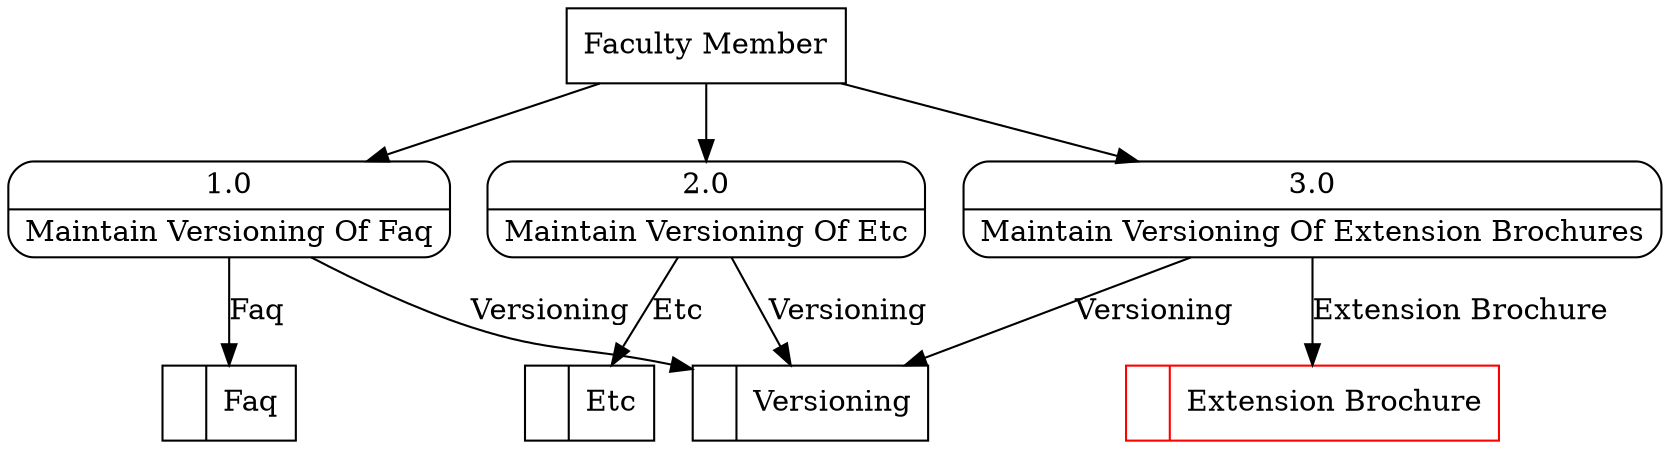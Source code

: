 digraph dfd2{ 
node[shape=record]
200 [label="<f0>  |<f1> Versioning " ];
201 [label="<f0>  |<f1> Faq " ];
202 [label="<f0>  |<f1> Etc " ];
203 [label="<f0>  |<f1> Extension Brochure " color=red];
204 [label="Faculty Member" shape=box];
205 [label="{<f0> 1.0|<f1> Maintain Versioning Of Faq }" shape=Mrecord];
206 [label="{<f0> 2.0|<f1> Maintain Versioning Of Etc }" shape=Mrecord];
207 [label="{<f0> 3.0|<f1> Maintain Versioning Of Extension Brochures }" shape=Mrecord];
204 -> 205
204 -> 206
204 -> 207
205 -> 201 [label="Faq"]
205 -> 200 [label="Versioning"]
206 -> 202 [label="Etc"]
206 -> 200 [label="Versioning"]
207 -> 200 [label="Versioning"]
207 -> 203 [label="Extension Brochure"]
}